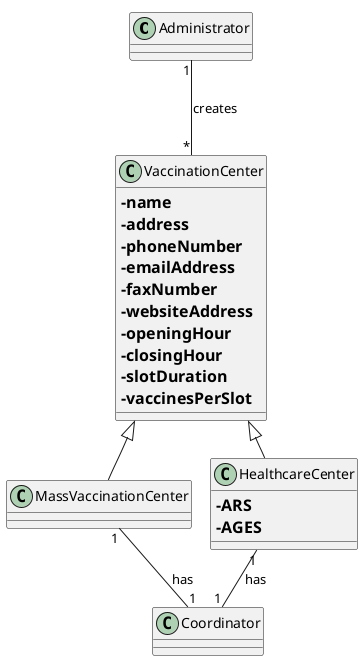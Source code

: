 @startuml
'https://plantuml.com/class-diagram
!pragma layout smetana

class Administrator

class VaccinationCenter{
==-name
==-address
==-phoneNumber
==-emailAddress
==-faxNumber
==-websiteAddress
==-openingHour
==-closingHour
==-slotDuration
==-vaccinesPerSlot
}

class Coordinator

class MassVaccinationCenter extends VaccinationCenter{

}

class HealthcareCenter extends VaccinationCenter{
==-ARS
==-AGES
}

MassVaccinationCenter "1" -d- "1" Coordinator: has >
HealthcareCenter "1" -d- "1" Coordinator: has >
Administrator "1" --- "*" VaccinationCenter: creates >

@enduml